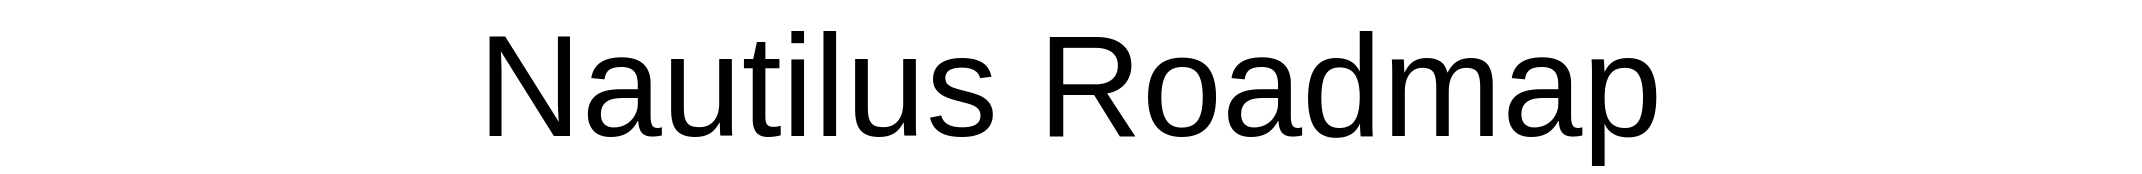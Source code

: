 <mxfile version="24.2.2" type="github">
  <diagram name="ページ1" id="11dxs5L_7b-AESgaYa28">
    <mxGraphModel dx="2630" dy="1252" grid="1" gridSize="10" guides="1" tooltips="1" connect="1" arrows="1" fold="1" page="1" pageScale="1" pageWidth="827" pageHeight="1169" math="0" shadow="0">
      <root>
        <mxCell id="0" />
        <mxCell id="1" parent="0" />
        <mxCell id="Li3Ecwjz1dVQ7t1ecy7Y-1" value="&lt;font style=&quot;font-size: 72px;&quot;&gt;Nautilus Roadmap&lt;/font&gt;" style="text;html=1;align=center;verticalAlign=middle;whiteSpace=wrap;rounded=0;" vertex="1" parent="1">
          <mxGeometry x="-300" y="460" width="1070" height="30" as="geometry" />
        </mxCell>
      </root>
    </mxGraphModel>
  </diagram>
</mxfile>
